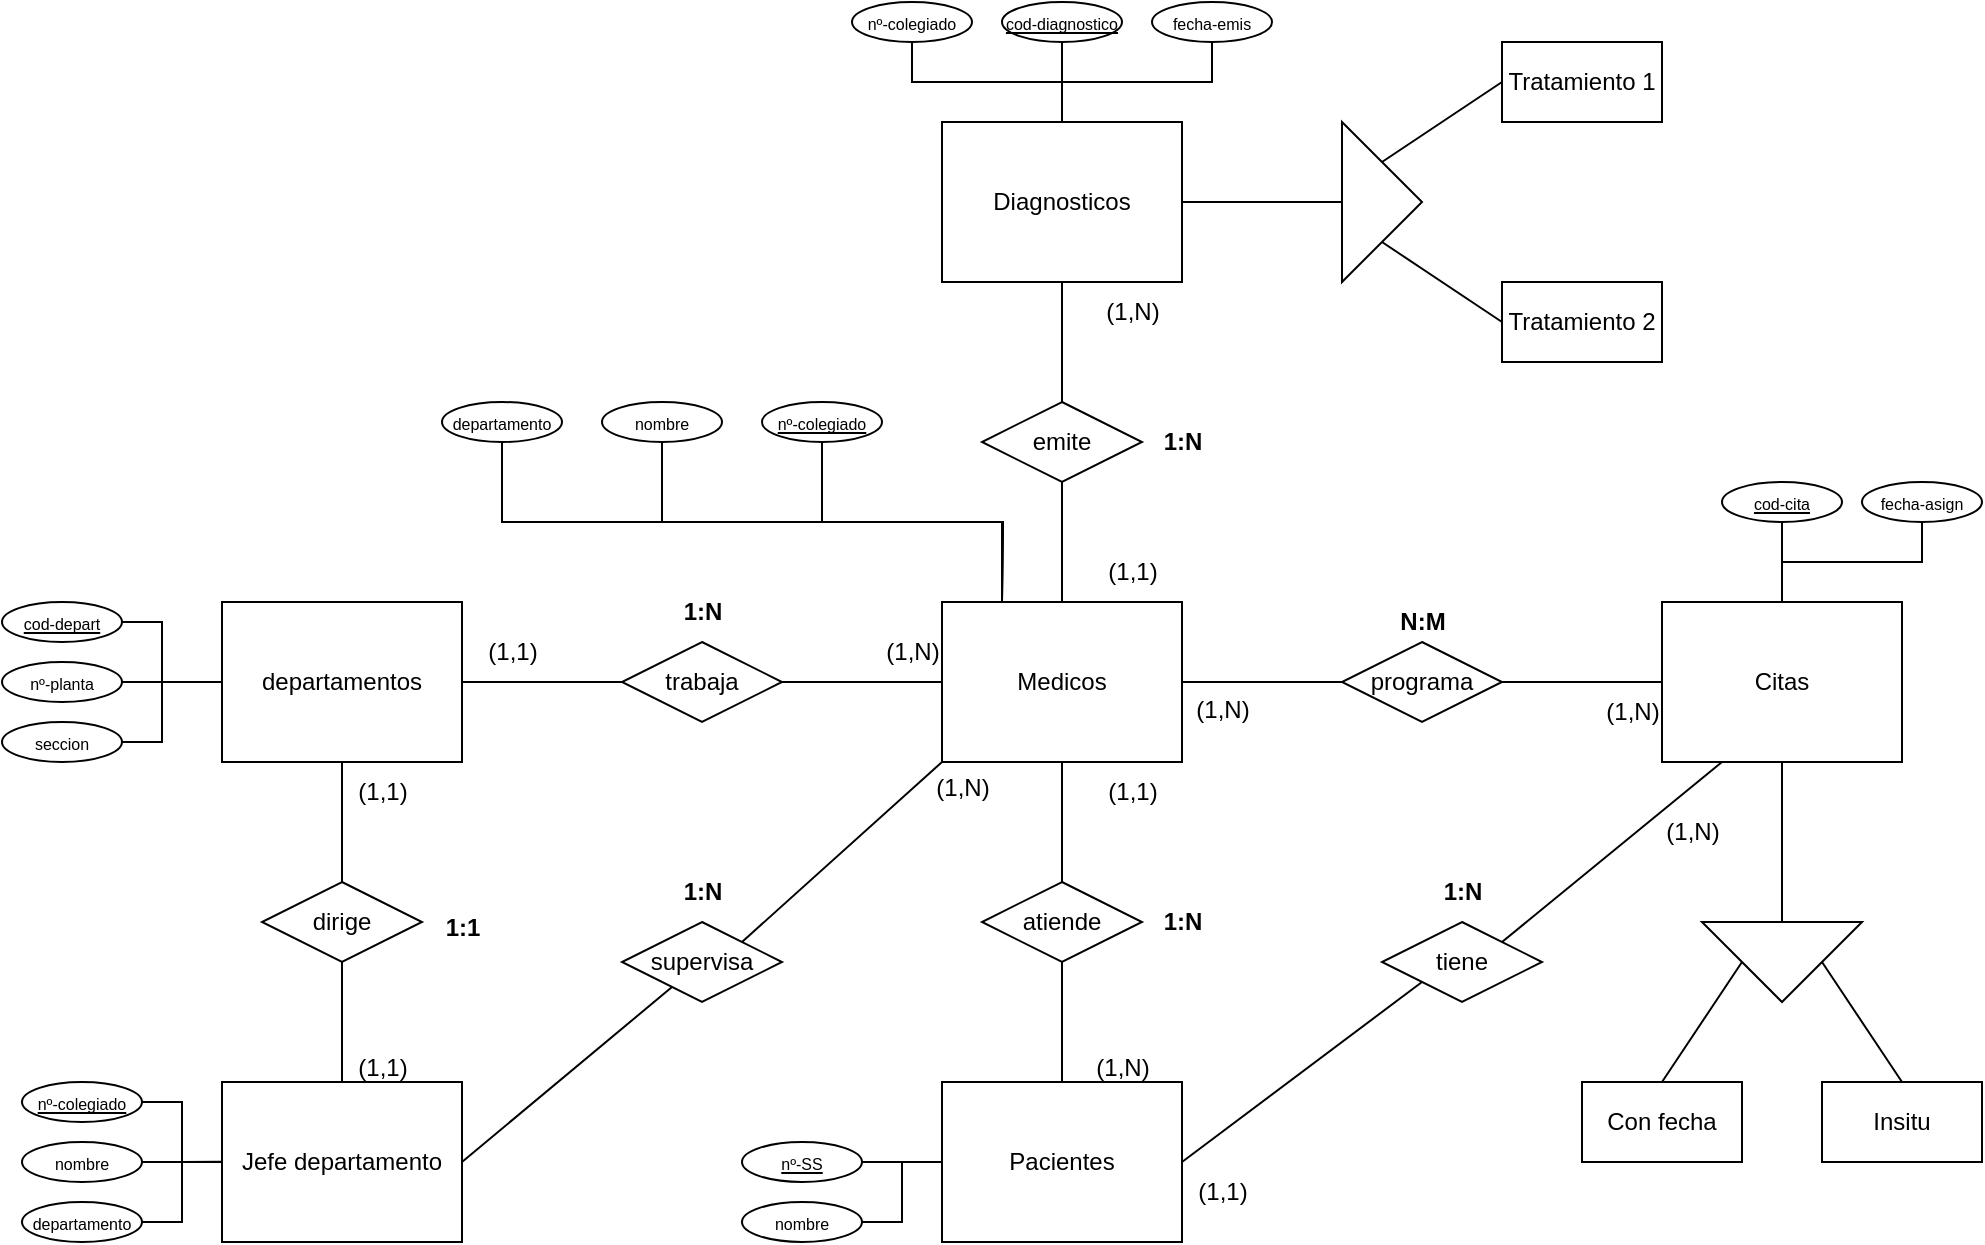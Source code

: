 <mxfile version="24.8.4">
  <diagram name="Página-1" id="l8MYLLdhiasZJaIbe_Zf">
    <mxGraphModel dx="1457" dy="735" grid="1" gridSize="10" guides="1" tooltips="1" connect="1" arrows="1" fold="1" page="1" pageScale="1" pageWidth="1169" pageHeight="827" math="0" shadow="0">
      <root>
        <mxCell id="0" />
        <mxCell id="1" parent="0" />
        <mxCell id="hCbEvHzV76V9dnRMWg2s-12" style="edgeStyle=none;shape=connector;rounded=0;orthogonalLoop=1;jettySize=auto;html=1;entryX=0;entryY=0.5;entryDx=0;entryDy=0;strokeColor=default;align=center;verticalAlign=middle;fontFamily=Helvetica;fontSize=11;fontColor=default;labelBackgroundColor=default;endArrow=none;endFill=0;" parent="1" source="hCbEvHzV76V9dnRMWg2s-1" target="hCbEvHzV76V9dnRMWg2s-5" edge="1">
          <mxGeometry relative="1" as="geometry" />
        </mxCell>
        <mxCell id="hCbEvHzV76V9dnRMWg2s-1" value="departamentos" style="rounded=0;whiteSpace=wrap;html=1;" parent="1" vertex="1">
          <mxGeometry x="160" y="360" width="120" height="80" as="geometry" />
        </mxCell>
        <mxCell id="hCbEvHzV76V9dnRMWg2s-14" style="edgeStyle=none;shape=connector;rounded=0;orthogonalLoop=1;jettySize=auto;html=1;exitX=1;exitY=0.5;exitDx=0;exitDy=0;entryX=0;entryY=0.5;entryDx=0;entryDy=0;strokeColor=default;align=center;verticalAlign=middle;fontFamily=Helvetica;fontSize=11;fontColor=default;labelBackgroundColor=default;endArrow=none;endFill=0;" parent="1" source="hCbEvHzV76V9dnRMWg2s-2" target="hCbEvHzV76V9dnRMWg2s-6" edge="1">
          <mxGeometry relative="1" as="geometry" />
        </mxCell>
        <mxCell id="hCbEvHzV76V9dnRMWg2s-16" style="edgeStyle=none;shape=connector;rounded=0;orthogonalLoop=1;jettySize=auto;html=1;exitX=0.5;exitY=1;exitDx=0;exitDy=0;entryX=0.5;entryY=0;entryDx=0;entryDy=0;strokeColor=default;align=center;verticalAlign=middle;fontFamily=Helvetica;fontSize=11;fontColor=default;labelBackgroundColor=default;endArrow=none;endFill=0;" parent="1" source="hCbEvHzV76V9dnRMWg2s-2" target="hCbEvHzV76V9dnRMWg2s-9" edge="1">
          <mxGeometry relative="1" as="geometry" />
        </mxCell>
        <mxCell id="hCbEvHzV76V9dnRMWg2s-2" value="Medicos" style="rounded=0;whiteSpace=wrap;html=1;" parent="1" vertex="1">
          <mxGeometry x="520" y="360" width="120" height="80" as="geometry" />
        </mxCell>
        <mxCell id="hCbEvHzV76V9dnRMWg2s-35" style="edgeStyle=none;shape=connector;rounded=0;orthogonalLoop=1;jettySize=auto;html=1;exitX=1;exitY=0.5;exitDx=0;exitDy=0;strokeColor=default;align=center;verticalAlign=middle;fontFamily=Helvetica;fontSize=11;fontColor=default;labelBackgroundColor=default;endArrow=none;endFill=0;" parent="1" source="hCbEvHzV76V9dnRMWg2s-3" target="hCbEvHzV76V9dnRMWg2s-34" edge="1">
          <mxGeometry relative="1" as="geometry" />
        </mxCell>
        <mxCell id="hCbEvHzV76V9dnRMWg2s-3" value="Jefe departamento" style="rounded=0;whiteSpace=wrap;html=1;" parent="1" vertex="1">
          <mxGeometry x="160" y="600" width="120" height="80" as="geometry" />
        </mxCell>
        <mxCell id="hCbEvHzV76V9dnRMWg2s-29" style="edgeStyle=none;shape=connector;rounded=0;orthogonalLoop=1;jettySize=auto;html=1;exitX=0.5;exitY=1;exitDx=0;exitDy=0;entryX=0;entryY=0.5;entryDx=0;entryDy=0;strokeColor=default;align=center;verticalAlign=middle;fontFamily=Helvetica;fontSize=11;fontColor=default;labelBackgroundColor=default;endArrow=none;endFill=0;" parent="1" source="hCbEvHzV76V9dnRMWg2s-4" target="hCbEvHzV76V9dnRMWg2s-28" edge="1">
          <mxGeometry relative="1" as="geometry" />
        </mxCell>
        <mxCell id="hCbEvHzV76V9dnRMWg2s-4" value="Citas" style="rounded=0;whiteSpace=wrap;html=1;fontStyle=0" parent="1" vertex="1">
          <mxGeometry x="880" y="360" width="120" height="80" as="geometry" />
        </mxCell>
        <mxCell id="hCbEvHzV76V9dnRMWg2s-13" style="edgeStyle=none;shape=connector;rounded=0;orthogonalLoop=1;jettySize=auto;html=1;exitX=1;exitY=0.5;exitDx=0;exitDy=0;entryX=0;entryY=0.5;entryDx=0;entryDy=0;strokeColor=default;align=center;verticalAlign=middle;fontFamily=Helvetica;fontSize=11;fontColor=default;labelBackgroundColor=default;endArrow=none;endFill=0;" parent="1" source="hCbEvHzV76V9dnRMWg2s-5" target="hCbEvHzV76V9dnRMWg2s-2" edge="1">
          <mxGeometry relative="1" as="geometry" />
        </mxCell>
        <mxCell id="hCbEvHzV76V9dnRMWg2s-5" value="trabaja" style="rhombus;whiteSpace=wrap;html=1;" parent="1" vertex="1">
          <mxGeometry x="360" y="380" width="80" height="40" as="geometry" />
        </mxCell>
        <mxCell id="hCbEvHzV76V9dnRMWg2s-15" style="edgeStyle=none;shape=connector;rounded=0;orthogonalLoop=1;jettySize=auto;html=1;exitX=1;exitY=0.5;exitDx=0;exitDy=0;entryX=0;entryY=0.5;entryDx=0;entryDy=0;strokeColor=default;align=center;verticalAlign=middle;fontFamily=Helvetica;fontSize=11;fontColor=default;labelBackgroundColor=default;endArrow=none;endFill=0;" parent="1" source="hCbEvHzV76V9dnRMWg2s-6" target="hCbEvHzV76V9dnRMWg2s-4" edge="1">
          <mxGeometry relative="1" as="geometry" />
        </mxCell>
        <mxCell id="hCbEvHzV76V9dnRMWg2s-6" value="programa" style="rhombus;whiteSpace=wrap;html=1;" parent="1" vertex="1">
          <mxGeometry x="720" y="380" width="80" height="40" as="geometry" />
        </mxCell>
        <mxCell id="hCbEvHzV76V9dnRMWg2s-10" style="rounded=0;orthogonalLoop=1;jettySize=auto;html=1;exitX=0.5;exitY=1;exitDx=0;exitDy=0;endArrow=none;endFill=0;" parent="1" source="hCbEvHzV76V9dnRMWg2s-7" target="hCbEvHzV76V9dnRMWg2s-3" edge="1">
          <mxGeometry relative="1" as="geometry">
            <mxPoint x="340" y="600" as="targetPoint" />
            <Array as="points">
              <mxPoint x="220" y="560" />
            </Array>
          </mxGeometry>
        </mxCell>
        <mxCell id="hCbEvHzV76V9dnRMWg2s-11" style="edgeStyle=none;shape=connector;rounded=0;orthogonalLoop=1;jettySize=auto;html=1;exitX=0.5;exitY=0;exitDx=0;exitDy=0;strokeColor=default;align=center;verticalAlign=middle;fontFamily=Helvetica;fontSize=11;fontColor=default;labelBackgroundColor=default;endArrow=none;endFill=0;entryX=0.5;entryY=1;entryDx=0;entryDy=0;" parent="1" source="hCbEvHzV76V9dnRMWg2s-7" target="hCbEvHzV76V9dnRMWg2s-1" edge="1">
          <mxGeometry relative="1" as="geometry">
            <mxPoint x="250" y="460" as="targetPoint" />
          </mxGeometry>
        </mxCell>
        <mxCell id="hCbEvHzV76V9dnRMWg2s-7" value="dirige" style="rhombus;whiteSpace=wrap;html=1;" parent="1" vertex="1">
          <mxGeometry x="180" y="500" width="80" height="40" as="geometry" />
        </mxCell>
        <mxCell id="eclxdIhvS0rX7D_489o--69" style="shape=connector;rounded=0;orthogonalLoop=1;jettySize=auto;html=1;exitX=1;exitY=0.5;exitDx=0;exitDy=0;entryX=0;entryY=1;entryDx=0;entryDy=0;strokeColor=default;align=center;verticalAlign=middle;fontFamily=Helvetica;fontSize=11;fontColor=default;labelBackgroundColor=default;endArrow=none;endFill=0;" edge="1" parent="1" source="hCbEvHzV76V9dnRMWg2s-8" target="eclxdIhvS0rX7D_489o--67">
          <mxGeometry relative="1" as="geometry" />
        </mxCell>
        <mxCell id="hCbEvHzV76V9dnRMWg2s-8" value="Pacientes" style="rounded=0;whiteSpace=wrap;html=1;" parent="1" vertex="1">
          <mxGeometry x="520" y="600" width="120" height="80" as="geometry" />
        </mxCell>
        <mxCell id="hCbEvHzV76V9dnRMWg2s-17" style="edgeStyle=none;shape=connector;rounded=0;orthogonalLoop=1;jettySize=auto;html=1;exitX=0.5;exitY=1;exitDx=0;exitDy=0;strokeColor=default;align=center;verticalAlign=middle;fontFamily=Helvetica;fontSize=11;fontColor=default;labelBackgroundColor=default;endArrow=none;endFill=0;" parent="1" source="hCbEvHzV76V9dnRMWg2s-9" target="hCbEvHzV76V9dnRMWg2s-8" edge="1">
          <mxGeometry relative="1" as="geometry" />
        </mxCell>
        <mxCell id="hCbEvHzV76V9dnRMWg2s-9" value="atiende" style="rhombus;whiteSpace=wrap;html=1;" parent="1" vertex="1">
          <mxGeometry x="540" y="500" width="80" height="40" as="geometry" />
        </mxCell>
        <mxCell id="hCbEvHzV76V9dnRMWg2s-23" style="edgeStyle=none;shape=connector;rounded=0;orthogonalLoop=1;jettySize=auto;html=1;exitX=1;exitY=0.5;exitDx=0;exitDy=0;strokeColor=default;align=center;verticalAlign=middle;fontFamily=Helvetica;fontSize=11;fontColor=default;labelBackgroundColor=default;endArrow=none;endFill=0;" parent="1" source="hCbEvHzV76V9dnRMWg2s-18" target="hCbEvHzV76V9dnRMWg2s-22" edge="1">
          <mxGeometry relative="1" as="geometry" />
        </mxCell>
        <mxCell id="hCbEvHzV76V9dnRMWg2s-18" value="Diagnosticos" style="rounded=0;whiteSpace=wrap;html=1;" parent="1" vertex="1">
          <mxGeometry x="520" y="120" width="120" height="80" as="geometry" />
        </mxCell>
        <mxCell id="hCbEvHzV76V9dnRMWg2s-20" style="edgeStyle=none;shape=connector;rounded=0;orthogonalLoop=1;jettySize=auto;html=1;exitX=0.5;exitY=0;exitDx=0;exitDy=0;strokeColor=default;align=center;verticalAlign=middle;fontFamily=Helvetica;fontSize=11;fontColor=default;labelBackgroundColor=default;endArrow=none;endFill=0;" parent="1" source="hCbEvHzV76V9dnRMWg2s-19" target="hCbEvHzV76V9dnRMWg2s-18" edge="1">
          <mxGeometry relative="1" as="geometry" />
        </mxCell>
        <mxCell id="hCbEvHzV76V9dnRMWg2s-21" style="edgeStyle=none;shape=connector;rounded=0;orthogonalLoop=1;jettySize=auto;html=1;exitX=0.5;exitY=1;exitDx=0;exitDy=0;strokeColor=default;align=center;verticalAlign=middle;fontFamily=Helvetica;fontSize=11;fontColor=default;labelBackgroundColor=default;endArrow=none;endFill=0;" parent="1" source="hCbEvHzV76V9dnRMWg2s-19" target="hCbEvHzV76V9dnRMWg2s-2" edge="1">
          <mxGeometry relative="1" as="geometry" />
        </mxCell>
        <mxCell id="hCbEvHzV76V9dnRMWg2s-19" value="emite" style="rhombus;whiteSpace=wrap;html=1;" parent="1" vertex="1">
          <mxGeometry x="540" y="260" width="80" height="40" as="geometry" />
        </mxCell>
        <mxCell id="hCbEvHzV76V9dnRMWg2s-26" style="edgeStyle=none;shape=connector;rounded=0;orthogonalLoop=1;jettySize=auto;html=1;exitX=0.5;exitY=1;exitDx=0;exitDy=0;strokeColor=default;align=center;verticalAlign=middle;fontFamily=Helvetica;fontSize=11;fontColor=default;labelBackgroundColor=default;endArrow=none;endFill=0;entryX=0;entryY=0.5;entryDx=0;entryDy=0;" parent="1" source="hCbEvHzV76V9dnRMWg2s-22" target="hCbEvHzV76V9dnRMWg2s-25" edge="1">
          <mxGeometry relative="1" as="geometry" />
        </mxCell>
        <mxCell id="hCbEvHzV76V9dnRMWg2s-27" style="edgeStyle=none;shape=connector;rounded=0;orthogonalLoop=1;jettySize=auto;html=1;exitX=0.5;exitY=0;exitDx=0;exitDy=0;entryX=0;entryY=0.5;entryDx=0;entryDy=0;strokeColor=default;align=center;verticalAlign=middle;fontFamily=Helvetica;fontSize=11;fontColor=default;labelBackgroundColor=default;endArrow=none;endFill=0;" parent="1" source="hCbEvHzV76V9dnRMWg2s-22" target="hCbEvHzV76V9dnRMWg2s-24" edge="1">
          <mxGeometry relative="1" as="geometry" />
        </mxCell>
        <mxCell id="hCbEvHzV76V9dnRMWg2s-22" value="" style="triangle;whiteSpace=wrap;html=1;fontFamily=Helvetica;fontSize=11;fontColor=default;labelBackgroundColor=default;" parent="1" vertex="1">
          <mxGeometry x="720" y="120" width="40" height="80" as="geometry" />
        </mxCell>
        <mxCell id="hCbEvHzV76V9dnRMWg2s-24" value="Tratamiento 1" style="rounded=0;whiteSpace=wrap;html=1;" parent="1" vertex="1">
          <mxGeometry x="800" y="80" width="80" height="40" as="geometry" />
        </mxCell>
        <mxCell id="hCbEvHzV76V9dnRMWg2s-25" value="Tratamiento 2" style="rounded=0;whiteSpace=wrap;html=1;" parent="1" vertex="1">
          <mxGeometry x="800" y="200" width="80" height="40" as="geometry" />
        </mxCell>
        <mxCell id="hCbEvHzV76V9dnRMWg2s-33" style="edgeStyle=none;shape=connector;rounded=0;orthogonalLoop=1;jettySize=auto;html=1;exitX=0.5;exitY=1;exitDx=0;exitDy=0;entryX=0.5;entryY=0;entryDx=0;entryDy=0;strokeColor=default;align=center;verticalAlign=middle;fontFamily=Helvetica;fontSize=11;fontColor=default;labelBackgroundColor=default;endArrow=none;endFill=0;" parent="1" source="hCbEvHzV76V9dnRMWg2s-28" target="hCbEvHzV76V9dnRMWg2s-30" edge="1">
          <mxGeometry relative="1" as="geometry" />
        </mxCell>
        <mxCell id="hCbEvHzV76V9dnRMWg2s-28" value="" style="triangle;whiteSpace=wrap;html=1;fontFamily=Helvetica;fontSize=11;fontColor=default;labelBackgroundColor=default;rotation=90;" parent="1" vertex="1">
          <mxGeometry x="920" y="500" width="40" height="80" as="geometry" />
        </mxCell>
        <mxCell id="hCbEvHzV76V9dnRMWg2s-30" value="Con fecha" style="rounded=0;whiteSpace=wrap;html=1;" parent="1" vertex="1">
          <mxGeometry x="840" y="600" width="80" height="40" as="geometry" />
        </mxCell>
        <mxCell id="hCbEvHzV76V9dnRMWg2s-31" value="Insitu" style="rounded=0;whiteSpace=wrap;html=1;" parent="1" vertex="1">
          <mxGeometry x="960" y="600" width="80" height="40" as="geometry" />
        </mxCell>
        <mxCell id="hCbEvHzV76V9dnRMWg2s-32" style="edgeStyle=none;shape=connector;rounded=0;orthogonalLoop=1;jettySize=auto;html=1;exitX=0.5;exitY=0;exitDx=0;exitDy=0;strokeColor=default;align=center;verticalAlign=middle;fontFamily=Helvetica;fontSize=11;fontColor=default;labelBackgroundColor=default;endArrow=none;endFill=0;entryX=0.5;entryY=0;entryDx=0;entryDy=0;" parent="1" source="hCbEvHzV76V9dnRMWg2s-28" target="hCbEvHzV76V9dnRMWg2s-31" edge="1">
          <mxGeometry relative="1" as="geometry">
            <mxPoint x="1000" y="590" as="targetPoint" />
          </mxGeometry>
        </mxCell>
        <mxCell id="hCbEvHzV76V9dnRMWg2s-36" style="edgeStyle=none;shape=connector;rounded=0;orthogonalLoop=1;jettySize=auto;html=1;exitX=1;exitY=0;exitDx=0;exitDy=0;entryX=0;entryY=1;entryDx=0;entryDy=0;strokeColor=default;align=center;verticalAlign=middle;fontFamily=Helvetica;fontSize=11;fontColor=default;labelBackgroundColor=default;endArrow=none;endFill=0;" parent="1" source="hCbEvHzV76V9dnRMWg2s-34" target="hCbEvHzV76V9dnRMWg2s-2" edge="1">
          <mxGeometry relative="1" as="geometry" />
        </mxCell>
        <mxCell id="hCbEvHzV76V9dnRMWg2s-34" value="supervisa" style="rhombus;whiteSpace=wrap;html=1;" parent="1" vertex="1">
          <mxGeometry x="360" y="520" width="80" height="40" as="geometry" />
        </mxCell>
        <mxCell id="eclxdIhvS0rX7D_489o--1" value="(1,1)" style="text;html=1;align=center;verticalAlign=middle;resizable=0;points=[];autosize=1;strokeColor=none;fillColor=none;" vertex="1" parent="1">
          <mxGeometry x="215" y="578" width="50" height="30" as="geometry" />
        </mxCell>
        <mxCell id="eclxdIhvS0rX7D_489o--2" value="(1,1)" style="text;html=1;align=center;verticalAlign=middle;resizable=0;points=[];autosize=1;strokeColor=none;fillColor=none;" vertex="1" parent="1">
          <mxGeometry x="215" y="440" width="50" height="30" as="geometry" />
        </mxCell>
        <mxCell id="eclxdIhvS0rX7D_489o--3" value="&lt;b&gt;1:1&lt;/b&gt;" style="text;html=1;align=center;verticalAlign=middle;resizable=0;points=[];autosize=1;strokeColor=none;fillColor=none;" vertex="1" parent="1">
          <mxGeometry x="260" y="508" width="40" height="30" as="geometry" />
        </mxCell>
        <mxCell id="eclxdIhvS0rX7D_489o--4" value="(1,N)" style="text;html=1;align=center;verticalAlign=middle;resizable=0;points=[];autosize=1;strokeColor=none;fillColor=none;" vertex="1" parent="1">
          <mxGeometry x="505" y="438" width="50" height="30" as="geometry" />
        </mxCell>
        <mxCell id="eclxdIhvS0rX7D_489o--5" value="&lt;b&gt;1:N&lt;/b&gt;" style="text;html=1;align=center;verticalAlign=middle;resizable=0;points=[];autosize=1;strokeColor=none;fillColor=none;" vertex="1" parent="1">
          <mxGeometry x="380" y="490" width="40" height="30" as="geometry" />
        </mxCell>
        <mxCell id="eclxdIhvS0rX7D_489o--6" value="(1,1)" style="text;html=1;align=center;verticalAlign=middle;resizable=0;points=[];autosize=1;strokeColor=none;fillColor=none;" vertex="1" parent="1">
          <mxGeometry x="280" y="370" width="50" height="30" as="geometry" />
        </mxCell>
        <mxCell id="eclxdIhvS0rX7D_489o--7" value="(1,N)" style="text;html=1;align=center;verticalAlign=middle;resizable=0;points=[];autosize=1;strokeColor=none;fillColor=none;" vertex="1" parent="1">
          <mxGeometry x="480" y="370" width="50" height="30" as="geometry" />
        </mxCell>
        <mxCell id="eclxdIhvS0rX7D_489o--8" value="&lt;b&gt;1:N&lt;/b&gt;" style="text;html=1;align=center;verticalAlign=middle;resizable=0;points=[];autosize=1;strokeColor=none;fillColor=none;" vertex="1" parent="1">
          <mxGeometry x="380" y="350" width="40" height="30" as="geometry" />
        </mxCell>
        <mxCell id="eclxdIhvS0rX7D_489o--14" style="edgeStyle=orthogonalEdgeStyle;rounded=0;orthogonalLoop=1;jettySize=auto;html=1;exitX=1;exitY=0.5;exitDx=0;exitDy=0;entryX=0;entryY=0.5;entryDx=0;entryDy=0;endArrow=none;endFill=0;" edge="1" parent="1" source="eclxdIhvS0rX7D_489o--9" target="hCbEvHzV76V9dnRMWg2s-1">
          <mxGeometry relative="1" as="geometry">
            <Array as="points">
              <mxPoint x="130" y="370" />
              <mxPoint x="130" y="400" />
            </Array>
          </mxGeometry>
        </mxCell>
        <mxCell id="eclxdIhvS0rX7D_489o--9" value="&lt;font size=&quot;1&quot;&gt;&lt;u style=&quot;font-size: 8px;&quot;&gt;cod-depart&lt;/u&gt;&lt;/font&gt;" style="ellipse;whiteSpace=wrap;html=1;" vertex="1" parent="1">
          <mxGeometry x="50" y="360" width="60" height="20" as="geometry" />
        </mxCell>
        <mxCell id="eclxdIhvS0rX7D_489o--15" style="edgeStyle=orthogonalEdgeStyle;shape=connector;rounded=0;orthogonalLoop=1;jettySize=auto;html=1;exitX=1;exitY=0.5;exitDx=0;exitDy=0;entryX=0;entryY=0.5;entryDx=0;entryDy=0;strokeColor=default;align=center;verticalAlign=middle;fontFamily=Helvetica;fontSize=11;fontColor=default;labelBackgroundColor=default;endArrow=none;endFill=0;" edge="1" parent="1" source="eclxdIhvS0rX7D_489o--10" target="hCbEvHzV76V9dnRMWg2s-1">
          <mxGeometry relative="1" as="geometry" />
        </mxCell>
        <mxCell id="eclxdIhvS0rX7D_489o--10" value="&lt;font style=&quot;font-size: 8px;&quot;&gt;nº-planta&lt;/font&gt;" style="ellipse;whiteSpace=wrap;html=1;" vertex="1" parent="1">
          <mxGeometry x="50" y="390" width="60" height="20" as="geometry" />
        </mxCell>
        <mxCell id="eclxdIhvS0rX7D_489o--25" style="edgeStyle=orthogonalEdgeStyle;shape=connector;rounded=0;orthogonalLoop=1;jettySize=auto;html=1;exitX=1;exitY=0.5;exitDx=0;exitDy=0;strokeColor=default;align=center;verticalAlign=middle;fontFamily=Helvetica;fontSize=11;fontColor=default;labelBackgroundColor=default;endArrow=none;endFill=0;" edge="1" parent="1" source="eclxdIhvS0rX7D_489o--11">
          <mxGeometry relative="1" as="geometry">
            <mxPoint x="160" y="400" as="targetPoint" />
            <Array as="points">
              <mxPoint x="130" y="430" />
              <mxPoint x="130" y="400" />
            </Array>
          </mxGeometry>
        </mxCell>
        <mxCell id="eclxdIhvS0rX7D_489o--11" value="&lt;font style=&quot;font-size: 8px;&quot;&gt;seccion&lt;/font&gt;" style="ellipse;whiteSpace=wrap;html=1;" vertex="1" parent="1">
          <mxGeometry x="50" y="420" width="60" height="20" as="geometry" />
        </mxCell>
        <mxCell id="eclxdIhvS0rX7D_489o--22" style="edgeStyle=orthogonalEdgeStyle;shape=connector;rounded=0;orthogonalLoop=1;jettySize=auto;html=1;exitX=1;exitY=0.5;exitDx=0;exitDy=0;entryX=0;entryY=0.5;entryDx=0;entryDy=0;strokeColor=default;align=center;verticalAlign=middle;fontFamily=Helvetica;fontSize=11;fontColor=default;labelBackgroundColor=default;endArrow=none;endFill=0;" edge="1" parent="1" source="eclxdIhvS0rX7D_489o--17" target="hCbEvHzV76V9dnRMWg2s-3">
          <mxGeometry relative="1" as="geometry" />
        </mxCell>
        <mxCell id="eclxdIhvS0rX7D_489o--17" value="&lt;font size=&quot;1&quot;&gt;&lt;u style=&quot;font-size: 8px;&quot;&gt;nº-colegiado&lt;/u&gt;&lt;/font&gt;" style="ellipse;whiteSpace=wrap;html=1;" vertex="1" parent="1">
          <mxGeometry x="60" y="600" width="60" height="20" as="geometry" />
        </mxCell>
        <mxCell id="eclxdIhvS0rX7D_489o--23" style="edgeStyle=orthogonalEdgeStyle;shape=connector;rounded=0;orthogonalLoop=1;jettySize=auto;html=1;exitX=1;exitY=0.5;exitDx=0;exitDy=0;strokeColor=default;align=center;verticalAlign=middle;fontFamily=Helvetica;fontSize=11;fontColor=default;labelBackgroundColor=default;endArrow=none;endFill=0;" edge="1" parent="1" source="eclxdIhvS0rX7D_489o--20">
          <mxGeometry relative="1" as="geometry">
            <mxPoint x="160" y="639.824" as="targetPoint" />
          </mxGeometry>
        </mxCell>
        <mxCell id="eclxdIhvS0rX7D_489o--20" value="&lt;font style=&quot;font-size: 8px;&quot;&gt;nombre&lt;/font&gt;" style="ellipse;whiteSpace=wrap;html=1;" vertex="1" parent="1">
          <mxGeometry x="60" y="630" width="60" height="20" as="geometry" />
        </mxCell>
        <mxCell id="eclxdIhvS0rX7D_489o--24" style="edgeStyle=orthogonalEdgeStyle;shape=connector;rounded=0;orthogonalLoop=1;jettySize=auto;html=1;exitX=1;exitY=0.5;exitDx=0;exitDy=0;strokeColor=default;align=center;verticalAlign=middle;fontFamily=Helvetica;fontSize=11;fontColor=default;labelBackgroundColor=default;endArrow=none;endFill=0;" edge="1" parent="1" source="eclxdIhvS0rX7D_489o--21">
          <mxGeometry relative="1" as="geometry">
            <mxPoint x="160" y="640" as="targetPoint" />
            <Array as="points">
              <mxPoint x="140" y="670" />
              <mxPoint x="140" y="640" />
            </Array>
          </mxGeometry>
        </mxCell>
        <mxCell id="eclxdIhvS0rX7D_489o--21" value="&lt;font style=&quot;font-size: 8px;&quot;&gt;departamento&lt;/font&gt;" style="ellipse;whiteSpace=wrap;html=1;" vertex="1" parent="1">
          <mxGeometry x="60" y="660" width="60" height="20" as="geometry" />
        </mxCell>
        <mxCell id="eclxdIhvS0rX7D_489o--35" style="edgeStyle=orthogonalEdgeStyle;shape=connector;rounded=0;orthogonalLoop=1;jettySize=auto;html=1;exitX=0.5;exitY=1;exitDx=0;exitDy=0;strokeColor=default;align=center;verticalAlign=middle;fontFamily=Helvetica;fontSize=11;fontColor=default;labelBackgroundColor=default;endArrow=none;endFill=0;" edge="1" parent="1" source="eclxdIhvS0rX7D_489o--26">
          <mxGeometry relative="1" as="geometry">
            <mxPoint x="550" y="360" as="targetPoint" />
          </mxGeometry>
        </mxCell>
        <mxCell id="eclxdIhvS0rX7D_489o--26" value="&lt;font size=&quot;1&quot;&gt;&lt;u style=&quot;font-size: 8px;&quot;&gt;nº-colegiado&lt;/u&gt;&lt;/font&gt;" style="ellipse;whiteSpace=wrap;html=1;" vertex="1" parent="1">
          <mxGeometry x="430" y="260" width="60" height="20" as="geometry" />
        </mxCell>
        <mxCell id="eclxdIhvS0rX7D_489o--34" style="edgeStyle=orthogonalEdgeStyle;shape=connector;rounded=0;orthogonalLoop=1;jettySize=auto;html=1;exitX=0.5;exitY=1;exitDx=0;exitDy=0;strokeColor=default;align=center;verticalAlign=middle;fontFamily=Helvetica;fontSize=11;fontColor=default;labelBackgroundColor=default;endArrow=none;endFill=0;" edge="1" parent="1" source="eclxdIhvS0rX7D_489o--27">
          <mxGeometry relative="1" as="geometry">
            <mxPoint x="550" y="360" as="targetPoint" />
          </mxGeometry>
        </mxCell>
        <mxCell id="eclxdIhvS0rX7D_489o--27" value="&lt;font style=&quot;font-size: 8px;&quot;&gt;nombre&lt;/font&gt;" style="ellipse;whiteSpace=wrap;html=1;" vertex="1" parent="1">
          <mxGeometry x="350" y="260" width="60" height="20" as="geometry" />
        </mxCell>
        <mxCell id="eclxdIhvS0rX7D_489o--33" style="edgeStyle=orthogonalEdgeStyle;shape=connector;rounded=0;orthogonalLoop=1;jettySize=auto;html=1;exitX=0.5;exitY=1;exitDx=0;exitDy=0;entryX=0.25;entryY=0;entryDx=0;entryDy=0;strokeColor=default;align=center;verticalAlign=middle;fontFamily=Helvetica;fontSize=11;fontColor=default;labelBackgroundColor=default;endArrow=none;endFill=0;" edge="1" parent="1" source="eclxdIhvS0rX7D_489o--28" target="hCbEvHzV76V9dnRMWg2s-2">
          <mxGeometry relative="1" as="geometry" />
        </mxCell>
        <mxCell id="eclxdIhvS0rX7D_489o--28" value="&lt;font style=&quot;font-size: 8px;&quot;&gt;departamento&lt;/font&gt;" style="ellipse;whiteSpace=wrap;html=1;" vertex="1" parent="1">
          <mxGeometry x="270" y="260" width="60" height="20" as="geometry" />
        </mxCell>
        <mxCell id="eclxdIhvS0rX7D_489o--37" value="(1,N)" style="text;html=1;align=center;verticalAlign=middle;resizable=0;points=[];autosize=1;strokeColor=none;fillColor=none;" vertex="1" parent="1">
          <mxGeometry x="585" y="578" width="50" height="30" as="geometry" />
        </mxCell>
        <mxCell id="eclxdIhvS0rX7D_489o--40" value="(1,1)" style="text;html=1;align=center;verticalAlign=middle;resizable=0;points=[];autosize=1;strokeColor=none;fillColor=none;" vertex="1" parent="1">
          <mxGeometry x="590" y="440" width="50" height="30" as="geometry" />
        </mxCell>
        <mxCell id="eclxdIhvS0rX7D_489o--41" value="(1,N)" style="text;html=1;align=center;verticalAlign=middle;resizable=0;points=[];autosize=1;strokeColor=none;fillColor=none;" vertex="1" parent="1">
          <mxGeometry x="840" y="400" width="50" height="30" as="geometry" />
        </mxCell>
        <mxCell id="eclxdIhvS0rX7D_489o--42" value="(1,N)" style="text;html=1;align=center;verticalAlign=middle;resizable=0;points=[];autosize=1;strokeColor=none;fillColor=none;" vertex="1" parent="1">
          <mxGeometry x="635" y="399" width="50" height="30" as="geometry" />
        </mxCell>
        <mxCell id="eclxdIhvS0rX7D_489o--43" value="&lt;b&gt;N:M&lt;/b&gt;" style="text;html=1;align=center;verticalAlign=middle;resizable=0;points=[];autosize=1;strokeColor=none;fillColor=none;" vertex="1" parent="1">
          <mxGeometry x="735" y="355" width="50" height="30" as="geometry" />
        </mxCell>
        <mxCell id="eclxdIhvS0rX7D_489o--53" style="edgeStyle=orthogonalEdgeStyle;shape=connector;rounded=0;orthogonalLoop=1;jettySize=auto;html=1;exitX=0.5;exitY=1;exitDx=0;exitDy=0;strokeColor=default;align=center;verticalAlign=middle;fontFamily=Helvetica;fontSize=11;fontColor=default;labelBackgroundColor=default;endArrow=none;endFill=0;" edge="1" parent="1" source="eclxdIhvS0rX7D_489o--44" target="hCbEvHzV76V9dnRMWg2s-4">
          <mxGeometry relative="1" as="geometry" />
        </mxCell>
        <mxCell id="eclxdIhvS0rX7D_489o--44" value="&lt;font size=&quot;1&quot;&gt;&lt;u style=&quot;font-size: 8px;&quot;&gt;cod-cita&lt;/u&gt;&lt;/font&gt;" style="ellipse;whiteSpace=wrap;html=1;" vertex="1" parent="1">
          <mxGeometry x="910" y="300" width="60" height="20" as="geometry" />
        </mxCell>
        <mxCell id="eclxdIhvS0rX7D_489o--55" style="edgeStyle=orthogonalEdgeStyle;shape=connector;rounded=0;orthogonalLoop=1;jettySize=auto;html=1;exitX=0.5;exitY=1;exitDx=0;exitDy=0;strokeColor=default;align=center;verticalAlign=middle;fontFamily=Helvetica;fontSize=11;fontColor=default;labelBackgroundColor=default;endArrow=none;endFill=0;" edge="1" parent="1" source="eclxdIhvS0rX7D_489o--45" target="hCbEvHzV76V9dnRMWg2s-4">
          <mxGeometry relative="1" as="geometry" />
        </mxCell>
        <mxCell id="eclxdIhvS0rX7D_489o--45" value="&lt;font style=&quot;font-size: 8px;&quot;&gt;fecha-asign&lt;/font&gt;" style="ellipse;whiteSpace=wrap;html=1;" vertex="1" parent="1">
          <mxGeometry x="980" y="300" width="60" height="20" as="geometry" />
        </mxCell>
        <mxCell id="eclxdIhvS0rX7D_489o--47" style="edgeStyle=orthogonalEdgeStyle;shape=connector;rounded=0;orthogonalLoop=1;jettySize=auto;html=1;exitX=1;exitY=0.5;exitDx=0;exitDy=0;entryX=0;entryY=0.5;entryDx=0;entryDy=0;strokeColor=default;align=center;verticalAlign=middle;fontFamily=Helvetica;fontSize=11;fontColor=default;labelBackgroundColor=default;endArrow=none;endFill=0;" edge="1" parent="1" source="eclxdIhvS0rX7D_489o--46" target="hCbEvHzV76V9dnRMWg2s-8">
          <mxGeometry relative="1" as="geometry" />
        </mxCell>
        <mxCell id="eclxdIhvS0rX7D_489o--46" value="&lt;font size=&quot;1&quot;&gt;&lt;u style=&quot;font-size: 8px;&quot;&gt;nº-SS&lt;/u&gt;&lt;/font&gt;" style="ellipse;whiteSpace=wrap;html=1;" vertex="1" parent="1">
          <mxGeometry x="420" y="630" width="60" height="20" as="geometry" />
        </mxCell>
        <mxCell id="eclxdIhvS0rX7D_489o--49" style="edgeStyle=orthogonalEdgeStyle;shape=connector;rounded=0;orthogonalLoop=1;jettySize=auto;html=1;exitX=1;exitY=0.5;exitDx=0;exitDy=0;entryX=0;entryY=0.5;entryDx=0;entryDy=0;strokeColor=default;align=center;verticalAlign=middle;fontFamily=Helvetica;fontSize=11;fontColor=default;labelBackgroundColor=default;endArrow=none;endFill=0;" edge="1" parent="1" source="eclxdIhvS0rX7D_489o--48" target="hCbEvHzV76V9dnRMWg2s-8">
          <mxGeometry relative="1" as="geometry" />
        </mxCell>
        <mxCell id="eclxdIhvS0rX7D_489o--48" value="&lt;font style=&quot;font-size: 8px;&quot;&gt;nombre&lt;/font&gt;" style="ellipse;whiteSpace=wrap;html=1;" vertex="1" parent="1">
          <mxGeometry x="420" y="660" width="60" height="20" as="geometry" />
        </mxCell>
        <mxCell id="eclxdIhvS0rX7D_489o--56" value="&lt;b&gt;1:N&lt;/b&gt;" style="text;html=1;align=center;verticalAlign=middle;resizable=0;points=[];autosize=1;strokeColor=none;fillColor=none;" vertex="1" parent="1">
          <mxGeometry x="620" y="505" width="40" height="30" as="geometry" />
        </mxCell>
        <mxCell id="eclxdIhvS0rX7D_489o--57" value="(1,N)" style="text;html=1;align=center;verticalAlign=middle;resizable=0;points=[];autosize=1;strokeColor=none;fillColor=none;" vertex="1" parent="1">
          <mxGeometry x="590" y="200" width="50" height="30" as="geometry" />
        </mxCell>
        <mxCell id="eclxdIhvS0rX7D_489o--58" value="(1,1)" style="text;html=1;align=center;verticalAlign=middle;resizable=0;points=[];autosize=1;strokeColor=none;fillColor=none;" vertex="1" parent="1">
          <mxGeometry x="590" y="330" width="50" height="30" as="geometry" />
        </mxCell>
        <mxCell id="eclxdIhvS0rX7D_489o--60" style="edgeStyle=orthogonalEdgeStyle;shape=connector;rounded=0;orthogonalLoop=1;jettySize=auto;html=1;exitX=0.5;exitY=1;exitDx=0;exitDy=0;entryX=0.5;entryY=0;entryDx=0;entryDy=0;strokeColor=default;align=center;verticalAlign=middle;fontFamily=Helvetica;fontSize=11;fontColor=default;labelBackgroundColor=default;endArrow=none;endFill=0;" edge="1" parent="1" source="eclxdIhvS0rX7D_489o--59" target="hCbEvHzV76V9dnRMWg2s-18">
          <mxGeometry relative="1" as="geometry" />
        </mxCell>
        <mxCell id="eclxdIhvS0rX7D_489o--59" value="&lt;font size=&quot;1&quot;&gt;&lt;u style=&quot;font-size: 8px;&quot;&gt;cod-diagnostico&lt;/u&gt;&lt;/font&gt;" style="ellipse;whiteSpace=wrap;html=1;" vertex="1" parent="1">
          <mxGeometry x="550" y="60" width="60" height="20" as="geometry" />
        </mxCell>
        <mxCell id="eclxdIhvS0rX7D_489o--63" style="edgeStyle=orthogonalEdgeStyle;shape=connector;rounded=0;orthogonalLoop=1;jettySize=auto;html=1;exitX=0.5;exitY=1;exitDx=0;exitDy=0;entryX=0.5;entryY=0;entryDx=0;entryDy=0;strokeColor=default;align=center;verticalAlign=middle;fontFamily=Helvetica;fontSize=11;fontColor=default;labelBackgroundColor=default;endArrow=none;endFill=0;" edge="1" parent="1" source="eclxdIhvS0rX7D_489o--61" target="hCbEvHzV76V9dnRMWg2s-18">
          <mxGeometry relative="1" as="geometry" />
        </mxCell>
        <mxCell id="eclxdIhvS0rX7D_489o--61" value="&lt;font style=&quot;font-size: 8px;&quot;&gt;fecha-emis&lt;/font&gt;" style="ellipse;whiteSpace=wrap;html=1;" vertex="1" parent="1">
          <mxGeometry x="625" y="60" width="60" height="20" as="geometry" />
        </mxCell>
        <mxCell id="eclxdIhvS0rX7D_489o--65" style="edgeStyle=orthogonalEdgeStyle;shape=connector;rounded=0;orthogonalLoop=1;jettySize=auto;html=1;exitX=0.5;exitY=1;exitDx=0;exitDy=0;entryX=0.5;entryY=0;entryDx=0;entryDy=0;strokeColor=default;align=center;verticalAlign=middle;fontFamily=Helvetica;fontSize=11;fontColor=default;labelBackgroundColor=default;endArrow=none;endFill=0;" edge="1" parent="1" source="eclxdIhvS0rX7D_489o--64" target="hCbEvHzV76V9dnRMWg2s-18">
          <mxGeometry relative="1" as="geometry" />
        </mxCell>
        <mxCell id="eclxdIhvS0rX7D_489o--64" value="&lt;font size=&quot;1&quot;&gt;&lt;span style=&quot;font-size: 8px;&quot;&gt;nº-colegiado&lt;/span&gt;&lt;/font&gt;" style="ellipse;whiteSpace=wrap;html=1;" vertex="1" parent="1">
          <mxGeometry x="475" y="60" width="60" height="20" as="geometry" />
        </mxCell>
        <mxCell id="eclxdIhvS0rX7D_489o--66" value="&lt;b&gt;1:N&lt;/b&gt;" style="text;html=1;align=center;verticalAlign=middle;resizable=0;points=[];autosize=1;strokeColor=none;fillColor=none;" vertex="1" parent="1">
          <mxGeometry x="620" y="265" width="40" height="30" as="geometry" />
        </mxCell>
        <mxCell id="eclxdIhvS0rX7D_489o--68" style="shape=connector;rounded=0;orthogonalLoop=1;jettySize=auto;html=1;exitX=1;exitY=0;exitDx=0;exitDy=0;entryX=0.25;entryY=1;entryDx=0;entryDy=0;strokeColor=default;align=center;verticalAlign=middle;fontFamily=Helvetica;fontSize=11;fontColor=default;labelBackgroundColor=default;endArrow=none;endFill=0;" edge="1" parent="1" source="eclxdIhvS0rX7D_489o--67" target="hCbEvHzV76V9dnRMWg2s-4">
          <mxGeometry relative="1" as="geometry" />
        </mxCell>
        <mxCell id="eclxdIhvS0rX7D_489o--67" value="tiene" style="rhombus;whiteSpace=wrap;html=1;" vertex="1" parent="1">
          <mxGeometry x="740" y="520" width="80" height="40" as="geometry" />
        </mxCell>
        <mxCell id="eclxdIhvS0rX7D_489o--70" value="(1,N)" style="text;html=1;align=center;verticalAlign=middle;resizable=0;points=[];autosize=1;strokeColor=none;fillColor=none;" vertex="1" parent="1">
          <mxGeometry x="870" y="460" width="50" height="30" as="geometry" />
        </mxCell>
        <mxCell id="eclxdIhvS0rX7D_489o--71" value="(1,1)" style="text;html=1;align=center;verticalAlign=middle;resizable=0;points=[];autosize=1;strokeColor=none;fillColor=none;" vertex="1" parent="1">
          <mxGeometry x="635" y="640" width="50" height="30" as="geometry" />
        </mxCell>
        <mxCell id="eclxdIhvS0rX7D_489o--72" value="&lt;b&gt;1:N&lt;/b&gt;" style="text;html=1;align=center;verticalAlign=middle;resizable=0;points=[];autosize=1;strokeColor=none;fillColor=none;" vertex="1" parent="1">
          <mxGeometry x="760" y="490" width="40" height="30" as="geometry" />
        </mxCell>
      </root>
    </mxGraphModel>
  </diagram>
</mxfile>
